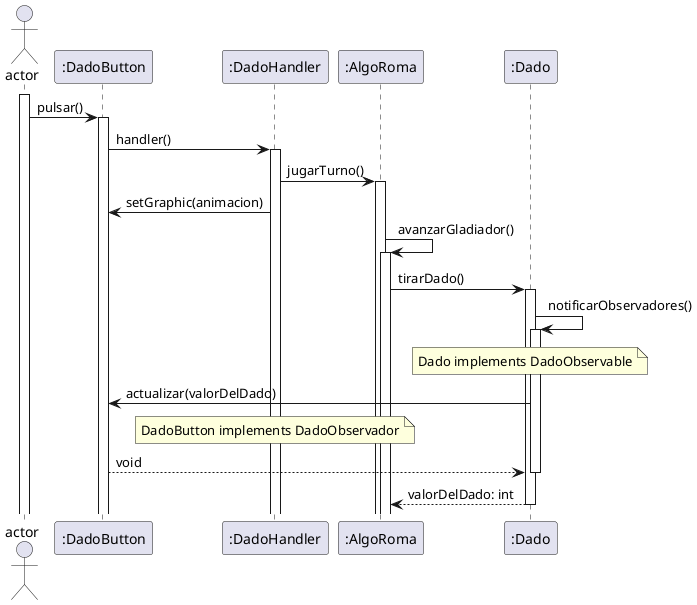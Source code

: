@startuml
actor Actor as "actor"

participant DadoButton as ":DadoButton"
participant DadoHandler as ":DadoHandler"
participant AlgoRoma as ":AlgoRoma"
participant Dado as ":Dado"
  activate Actor
    Actor->DadoButton: pulsar()
    activate DadoButton
    DadoButton->DadoHandler: handler()
    activate DadoHandler
    DadoHandler->AlgoRoma: jugarTurno()
    activate AlgoRoma
    DadoHandler->DadoButton: setGraphic(animacion)
    AlgoRoma->AlgoRoma: avanzarGladiador()
    activate AlgoRoma
    AlgoRoma->Dado: tirarDado()
    activate Dado
    Dado->Dado: notificarObservadores()
    note over Dado: Dado implements DadoObservable
    activate Dado
    Dado->DadoButton: actualizar(valorDelDado)
    note over DadoHandler: DadoButton implements DadoObservador
    DadoButton-->Dado:void
    deactivate Dado
    Dado-->AlgoRoma: valorDelDado: int
    deactivate Dado
@enduml